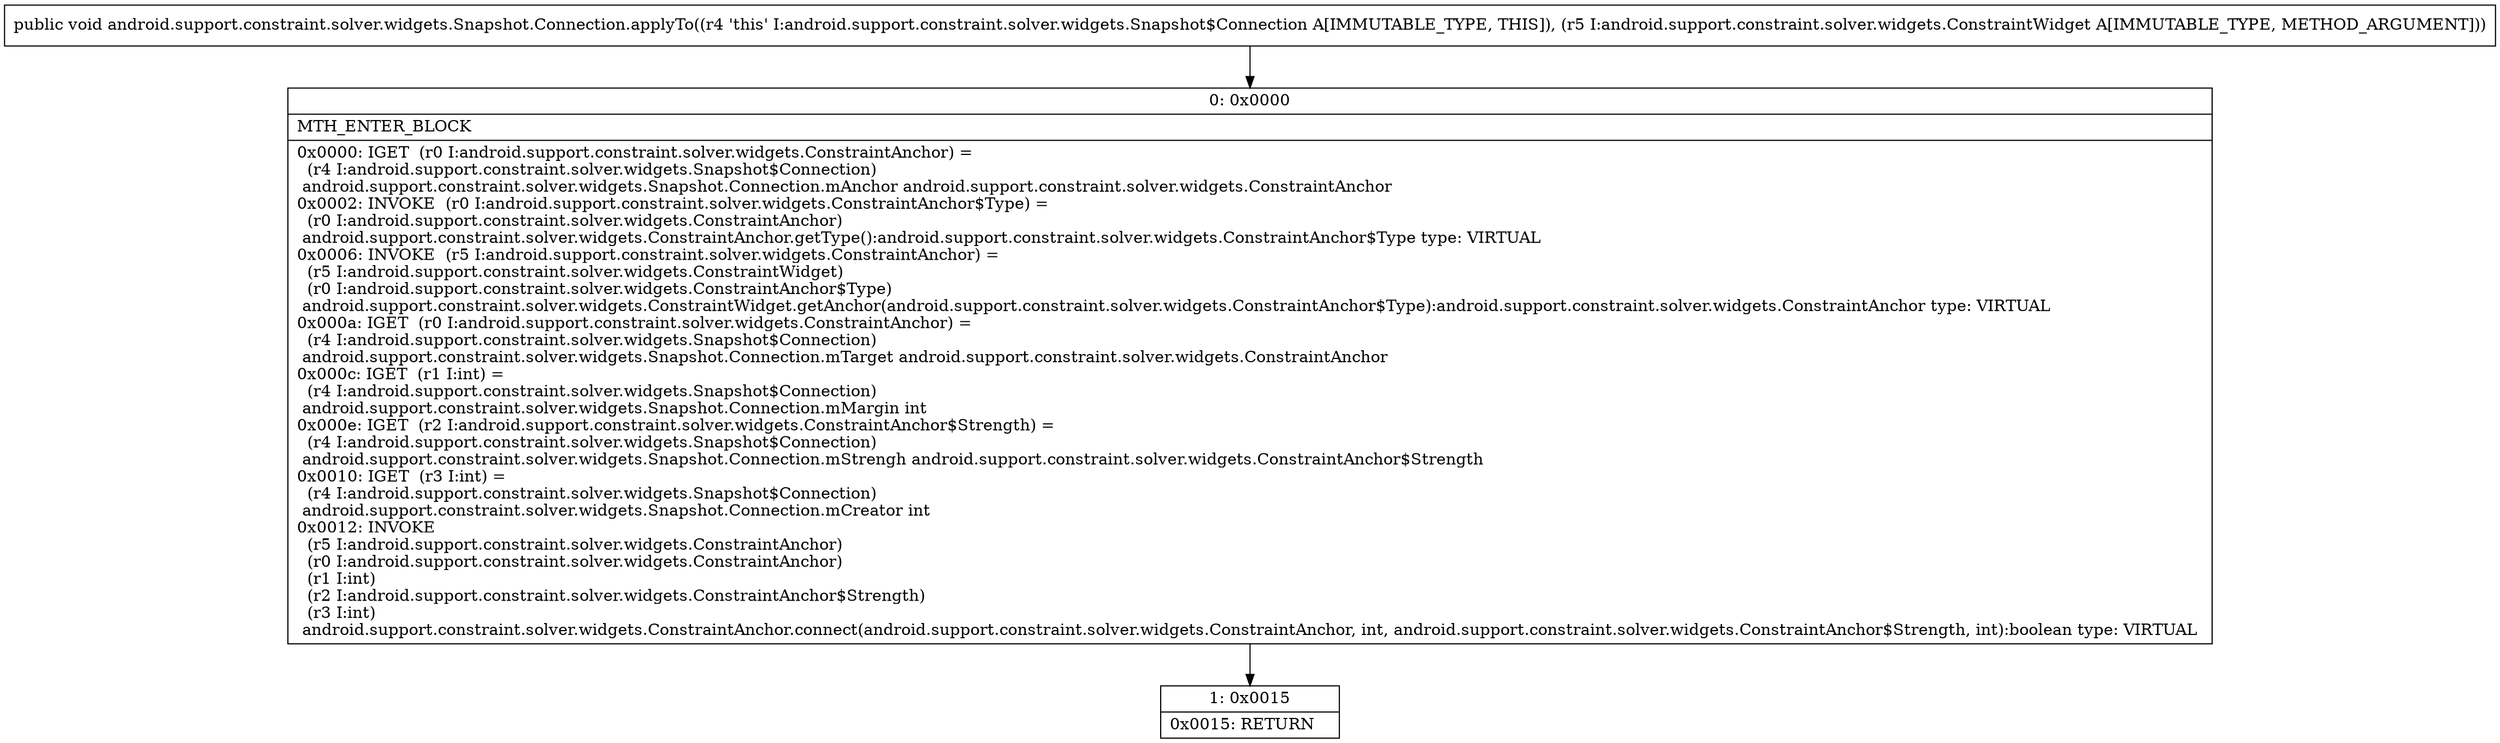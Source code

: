 digraph "CFG forandroid.support.constraint.solver.widgets.Snapshot.Connection.applyTo(Landroid\/support\/constraint\/solver\/widgets\/ConstraintWidget;)V" {
Node_0 [shape=record,label="{0\:\ 0x0000|MTH_ENTER_BLOCK\l|0x0000: IGET  (r0 I:android.support.constraint.solver.widgets.ConstraintAnchor) = \l  (r4 I:android.support.constraint.solver.widgets.Snapshot$Connection)\l android.support.constraint.solver.widgets.Snapshot.Connection.mAnchor android.support.constraint.solver.widgets.ConstraintAnchor \l0x0002: INVOKE  (r0 I:android.support.constraint.solver.widgets.ConstraintAnchor$Type) = \l  (r0 I:android.support.constraint.solver.widgets.ConstraintAnchor)\l android.support.constraint.solver.widgets.ConstraintAnchor.getType():android.support.constraint.solver.widgets.ConstraintAnchor$Type type: VIRTUAL \l0x0006: INVOKE  (r5 I:android.support.constraint.solver.widgets.ConstraintAnchor) = \l  (r5 I:android.support.constraint.solver.widgets.ConstraintWidget)\l  (r0 I:android.support.constraint.solver.widgets.ConstraintAnchor$Type)\l android.support.constraint.solver.widgets.ConstraintWidget.getAnchor(android.support.constraint.solver.widgets.ConstraintAnchor$Type):android.support.constraint.solver.widgets.ConstraintAnchor type: VIRTUAL \l0x000a: IGET  (r0 I:android.support.constraint.solver.widgets.ConstraintAnchor) = \l  (r4 I:android.support.constraint.solver.widgets.Snapshot$Connection)\l android.support.constraint.solver.widgets.Snapshot.Connection.mTarget android.support.constraint.solver.widgets.ConstraintAnchor \l0x000c: IGET  (r1 I:int) = \l  (r4 I:android.support.constraint.solver.widgets.Snapshot$Connection)\l android.support.constraint.solver.widgets.Snapshot.Connection.mMargin int \l0x000e: IGET  (r2 I:android.support.constraint.solver.widgets.ConstraintAnchor$Strength) = \l  (r4 I:android.support.constraint.solver.widgets.Snapshot$Connection)\l android.support.constraint.solver.widgets.Snapshot.Connection.mStrengh android.support.constraint.solver.widgets.ConstraintAnchor$Strength \l0x0010: IGET  (r3 I:int) = \l  (r4 I:android.support.constraint.solver.widgets.Snapshot$Connection)\l android.support.constraint.solver.widgets.Snapshot.Connection.mCreator int \l0x0012: INVOKE  \l  (r5 I:android.support.constraint.solver.widgets.ConstraintAnchor)\l  (r0 I:android.support.constraint.solver.widgets.ConstraintAnchor)\l  (r1 I:int)\l  (r2 I:android.support.constraint.solver.widgets.ConstraintAnchor$Strength)\l  (r3 I:int)\l android.support.constraint.solver.widgets.ConstraintAnchor.connect(android.support.constraint.solver.widgets.ConstraintAnchor, int, android.support.constraint.solver.widgets.ConstraintAnchor$Strength, int):boolean type: VIRTUAL \l}"];
Node_1 [shape=record,label="{1\:\ 0x0015|0x0015: RETURN   \l}"];
MethodNode[shape=record,label="{public void android.support.constraint.solver.widgets.Snapshot.Connection.applyTo((r4 'this' I:android.support.constraint.solver.widgets.Snapshot$Connection A[IMMUTABLE_TYPE, THIS]), (r5 I:android.support.constraint.solver.widgets.ConstraintWidget A[IMMUTABLE_TYPE, METHOD_ARGUMENT])) }"];
MethodNode -> Node_0;
Node_0 -> Node_1;
}

